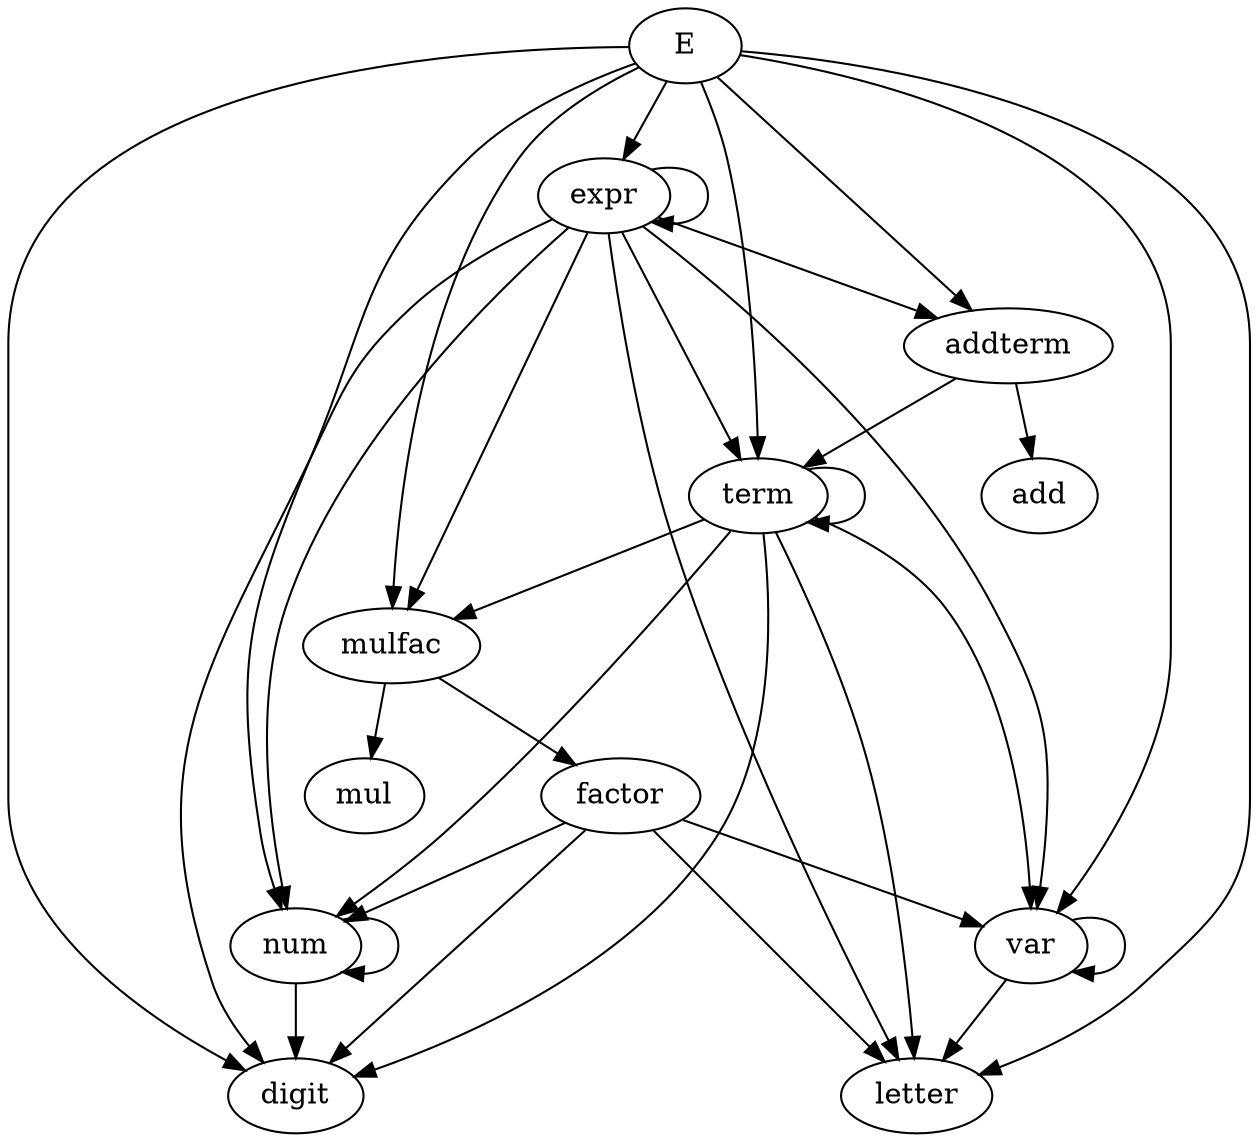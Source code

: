 digraph cnf {

  E -> num;
  E -> digit;
  E -> var;
  E -> letter;
  E -> term;
  E -> mulfac;
  E -> expr;
  E -> addterm;

  expr -> { num digit var letter term mulfac expr addterm }
  addterm -> { add term }
  term -> { num digit var letter term mulfac }
  mulfac -> { mul factor }
  factor -> { num digit var letter }
  var -> { var letter }
  num -> { num digit }
}